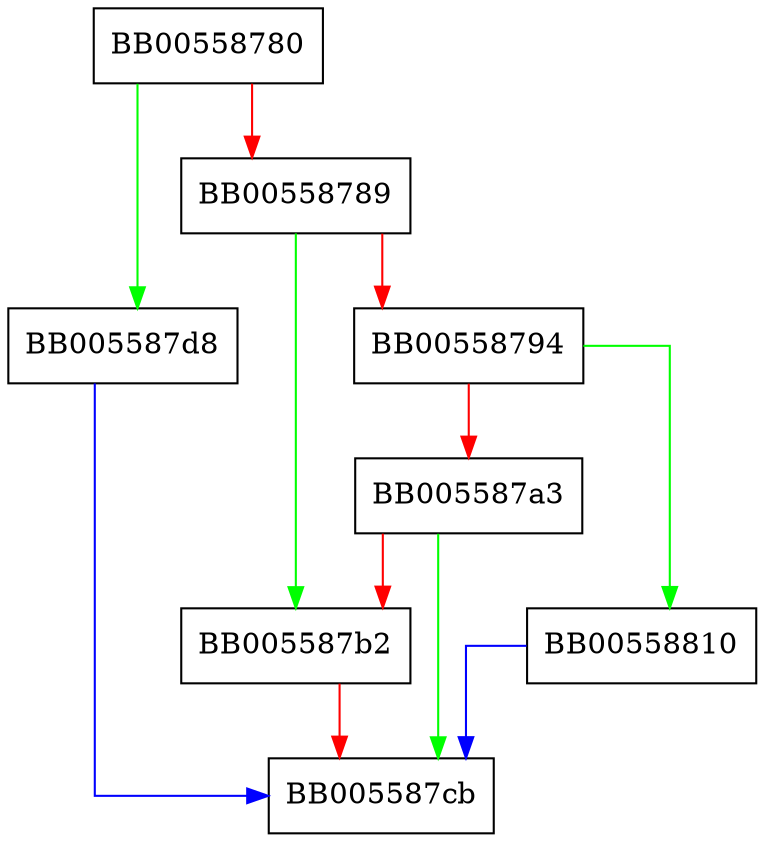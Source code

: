 digraph OSSL_CMP_CTX_set1_oldCert {
  node [shape="box"];
  graph [splines=ortho];
  BB00558780 -> BB005587d8 [color="green"];
  BB00558780 -> BB00558789 [color="red"];
  BB00558789 -> BB005587b2 [color="green"];
  BB00558789 -> BB00558794 [color="red"];
  BB00558794 -> BB00558810 [color="green"];
  BB00558794 -> BB005587a3 [color="red"];
  BB005587a3 -> BB005587cb [color="green"];
  BB005587a3 -> BB005587b2 [color="red"];
  BB005587b2 -> BB005587cb [color="red"];
  BB005587d8 -> BB005587cb [color="blue"];
  BB00558810 -> BB005587cb [color="blue"];
}